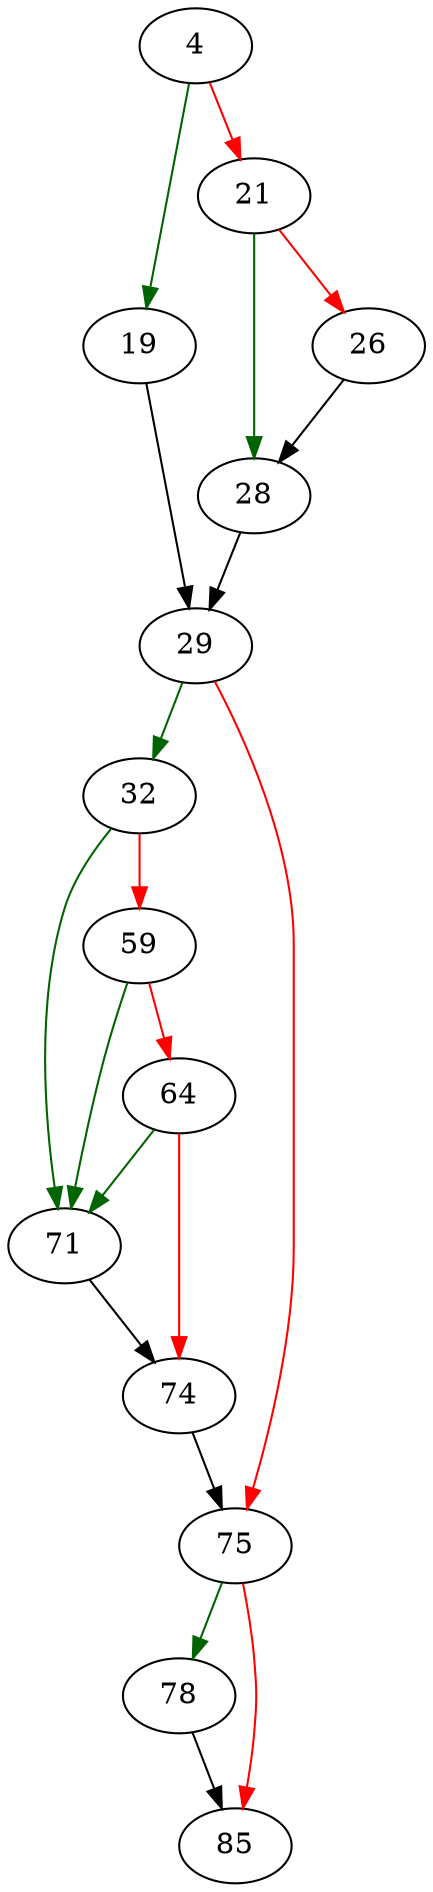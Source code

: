 strict digraph "sqlite3_backup_init" {
	// Node definitions.
	4 [entry=true];
	19;
	21;
	29;
	28;
	26;
	32;
	75;
	71;
	59;
	64;
	74;
	78;
	85;

	// Edge definitions.
	4 -> 19 [
		color=darkgreen
		cond=true
	];
	4 -> 21 [
		color=red
		cond=false
	];
	19 -> 29;
	21 -> 28 [
		color=darkgreen
		cond=true
	];
	21 -> 26 [
		color=red
		cond=false
	];
	29 -> 32 [
		color=darkgreen
		cond=true
	];
	29 -> 75 [
		color=red
		cond=false
	];
	28 -> 29;
	26 -> 28;
	32 -> 71 [
		color=darkgreen
		cond=true
	];
	32 -> 59 [
		color=red
		cond=false
	];
	75 -> 78 [
		color=darkgreen
		cond=true
	];
	75 -> 85 [
		color=red
		cond=false
	];
	71 -> 74;
	59 -> 71 [
		color=darkgreen
		cond=true
	];
	59 -> 64 [
		color=red
		cond=false
	];
	64 -> 71 [
		color=darkgreen
		cond=true
	];
	64 -> 74 [
		color=red
		cond=false
	];
	74 -> 75;
	78 -> 85;
}